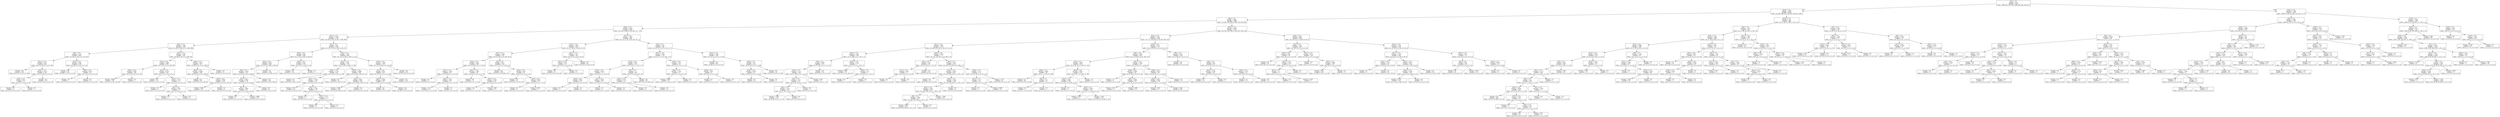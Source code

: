 digraph Tree {
node [shape=box] ;
0 [label="X[2] <= 0.5\nentropy = 3.17\nsamples = 8762\nvalue = [988, 987, 973, 974, 1000, 949, 963, 958, 970]"] ;
1 [label="X[14] <= 0.5\nentropy = 2.965\nsamples = 6642\nvalue = [0, 940, 888, 855, 399, 907, 829, 931, 893]"] ;
0 -> 1 [labeldistance=2.5, labelangle=45, headlabel="True"] ;
2 [label="X[8] <= 0.5\nentropy = 2.805\nsamples = 5994\nvalue = [0, 893, 795, 804, 0, 890, 793, 926, 893]"] ;
1 -> 2 ;
3 [label="X[20] <= 0.5\nentropy = 2.555\nsamples = 3642\nvalue = [0, 565, 0, 464, 0, 674, 452, 717, 770]"] ;
2 -> 3 ;
4 [label="X[17] <= 0.5\nentropy = 2.293\nsamples = 2779\nvalue = [0, 454, 0, 402, 0, 591, 0, 639, 693]"] ;
3 -> 4 ;
5 [label="X[23] <= 0.5\nentropy = 1.857\nsamples = 1450\nvalue = [0, 281, 0, 169, 0, 0, 0, 394, 606]"] ;
4 -> 5 ;
6 [label="X[5] <= 0.5\nentropy = 1.307\nsamples = 863\nvalue = [0, 183, 0, 133, 0, 0, 0, 0, 547]"] ;
5 -> 6 ;
7 [label="X[11] <= 0.5\nentropy = 0.722\nsamples = 665\nvalue = [0, 0, 0, 133, 0, 0, 0, 0, 532]"] ;
6 -> 7 ;
8 [label="entropy = 0.0\nsamples = 529\nvalue = [0, 0, 0, 0, 0, 0, 0, 0, 529]"] ;
7 -> 8 ;
9 [label="X[13] <= 0.5\nentropy = 0.153\nsamples = 136\nvalue = [0, 0, 0, 133, 0, 0, 0, 0, 3]"] ;
7 -> 9 ;
10 [label="X[24] <= 0.5\nentropy = 0.811\nsamples = 4\nvalue = [0, 0, 0, 1, 0, 0, 0, 0, 3]"] ;
9 -> 10 ;
11 [label="entropy = 0.0\nsamples = 3\nvalue = [0, 0, 0, 0, 0, 0, 0, 0, 3]"] ;
10 -> 11 ;
12 [label="entropy = 0.0\nsamples = 1\nvalue = [0, 0, 0, 1, 0, 0, 0, 0, 0]"] ;
10 -> 12 ;
13 [label="entropy = 0.0\nsamples = 132\nvalue = [0, 0, 0, 132, 0, 0, 0, 0, 0]"] ;
9 -> 13 ;
14 [label="X[12] <= 0.5\nentropy = 0.387\nsamples = 198\nvalue = [0, 183, 0, 0, 0, 0, 0, 0, 15]"] ;
6 -> 14 ;
15 [label="entropy = 0.0\nsamples = 182\nvalue = [0, 182, 0, 0, 0, 0, 0, 0, 0]"] ;
14 -> 15 ;
16 [label="X[26] <= 0.5\nentropy = 0.337\nsamples = 16\nvalue = [0, 1, 0, 0, 0, 0, 0, 0, 15]"] ;
14 -> 16 ;
17 [label="entropy = 0.0\nsamples = 1\nvalue = [0, 1, 0, 0, 0, 0, 0, 0, 0]"] ;
16 -> 17 ;
18 [label="entropy = 0.0\nsamples = 15\nvalue = [0, 0, 0, 0, 0, 0, 0, 0, 15]"] ;
16 -> 18 ;
19 [label="X[5] <= 0.5\nentropy = 1.397\nsamples = 587\nvalue = [0, 98, 0, 36, 0, 0, 0, 394, 59]"] ;
5 -> 19 ;
20 [label="X[13] <= 0.5\nentropy = 0.849\nsamples = 290\nvalue = [0, 0, 0, 5, 0, 0, 0, 226, 59]"] ;
19 -> 20 ;
21 [label="X[24] <= 0.5\nentropy = 0.997\nsamples = 109\nvalue = [0, 0, 0, 0, 0, 0, 0, 51, 58]"] ;
20 -> 21 ;
22 [label="entropy = 0.996\nsamples = 108\nvalue = [0, 0, 0, 0, 0, 0, 0, 50, 58]"] ;
21 -> 22 ;
23 [label="entropy = 0.0\nsamples = 1\nvalue = [0, 0, 0, 0, 0, 0, 0, 1, 0]"] ;
21 -> 23 ;
24 [label="X[11] <= 0.5\nentropy = 0.231\nsamples = 181\nvalue = [0, 0, 0, 5, 0, 0, 0, 175, 1]"] ;
20 -> 24 ;
25 [label="entropy = 0.0\nsamples = 172\nvalue = [0, 0, 0, 0, 0, 0, 0, 172, 0]"] ;
24 -> 25 ;
26 [label="X[15] <= 0.5\nentropy = 1.352\nsamples = 9\nvalue = [0, 0, 0, 5, 0, 0, 0, 3, 1]"] ;
24 -> 26 ;
27 [label="entropy = 0.0\nsamples = 5\nvalue = [0, 0, 0, 5, 0, 0, 0, 0, 0]"] ;
26 -> 27 ;
28 [label="X[0] <= 0.5\nentropy = 0.811\nsamples = 4\nvalue = [0, 0, 0, 0, 0, 0, 0, 3, 1]"] ;
26 -> 28 ;
29 [label="entropy = 0.0\nsamples = 1\nvalue = [0, 0, 0, 0, 0, 0, 0, 0, 1]"] ;
28 -> 29 ;
30 [label="entropy = 0.0\nsamples = 3\nvalue = [0, 0, 0, 0, 0, 0, 0, 3, 0]"] ;
28 -> 30 ;
31 [label="X[24] <= 0.5\nentropy = 1.333\nsamples = 297\nvalue = [0, 98, 0, 31, 0, 0, 0, 168, 0]"] ;
19 -> 31 ;
32 [label="X[26] <= 0.5\nentropy = 0.949\nsamples = 266\nvalue = [0, 98, 0, 0, 0, 0, 0, 168, 0]"] ;
31 -> 32 ;
33 [label="entropy = 0.0\nsamples = 48\nvalue = [0, 0, 0, 0, 0, 0, 0, 48, 0]"] ;
32 -> 33 ;
34 [label="X[18] <= 0.5\nentropy = 0.993\nsamples = 218\nvalue = [0, 98, 0, 0, 0, 0, 0, 120, 0]"] ;
32 -> 34 ;
35 [label="entropy = 0.987\nsamples = 212\nvalue = [0, 92, 0, 0, 0, 0, 0, 120, 0]"] ;
34 -> 35 ;
36 [label="entropy = 0.0\nsamples = 6\nvalue = [0, 6, 0, 0, 0, 0, 0, 0, 0]"] ;
34 -> 36 ;
37 [label="entropy = 0.0\nsamples = 31\nvalue = [0, 0, 0, 31, 0, 0, 0, 0, 0]"] ;
31 -> 37 ;
38 [label="X[1] <= 0.5\nentropy = 2.05\nsamples = 1329\nvalue = [0, 173, 0, 233, 0, 591, 0, 245, 87]"] ;
4 -> 38 ;
39 [label="X[18] <= 0.5\nentropy = 0.95\nsamples = 683\nvalue = [0, 1, 0, 0, 0, 442, 0, 240, 0]"] ;
38 -> 39 ;
40 [label="X[21] <= 0.5\nentropy = 0.978\nsamples = 409\nvalue = [0, 0, 0, 0, 0, 169, 0, 240, 0]"] ;
39 -> 40 ;
41 [label="X[6] <= 0.5\nentropy = 0.532\nsamples = 273\nvalue = [0, 0, 0, 0, 0, 33, 0, 240, 0]"] ;
40 -> 41 ;
42 [label="X[3] <= 0.5\nentropy = 0.993\nsamples = 73\nvalue = [0, 0, 0, 0, 0, 33, 0, 40, 0]"] ;
41 -> 42 ;
43 [label="X[5] <= 0.5\nentropy = 0.995\nsamples = 61\nvalue = [0, 0, 0, 0, 0, 33, 0, 28, 0]"] ;
42 -> 43 ;
44 [label="entropy = 0.0\nsamples = 2\nvalue = [0, 0, 0, 0, 0, 2, 0, 0, 0]"] ;
43 -> 44 ;
45 [label="entropy = 0.998\nsamples = 59\nvalue = [0, 0, 0, 0, 0, 31, 0, 28, 0]"] ;
43 -> 45 ;
46 [label="entropy = 0.0\nsamples = 12\nvalue = [0, 0, 0, 0, 0, 0, 0, 12, 0]"] ;
42 -> 46 ;
47 [label="entropy = 0.0\nsamples = 200\nvalue = [0, 0, 0, 0, 0, 0, 0, 200, 0]"] ;
41 -> 47 ;
48 [label="entropy = 0.0\nsamples = 136\nvalue = [0, 0, 0, 0, 0, 136, 0, 0, 0]"] ;
40 -> 48 ;
49 [label="X[6] <= 0.5\nentropy = 0.035\nsamples = 274\nvalue = [0, 1, 0, 0, 0, 273, 0, 0, 0]"] ;
39 -> 49 ;
50 [label="entropy = 0.0\nsamples = 273\nvalue = [0, 0, 0, 0, 0, 273, 0, 0, 0]"] ;
49 -> 50 ;
51 [label="entropy = 0.0\nsamples = 1\nvalue = [0, 1, 0, 0, 0, 0, 0, 0, 0]"] ;
49 -> 51 ;
52 [label="X[5] <= 0.5\nentropy = 1.971\nsamples = 646\nvalue = [0, 172, 0, 233, 0, 149, 0, 5, 87]"] ;
38 -> 52 ;
53 [label="X[11] <= 0.5\nentropy = 1.447\nsamples = 272\nvalue = [0, 0, 0, 90, 0, 149, 0, 5, 28]"] ;
52 -> 53 ;
54 [label="X[26] <= 0.5\nentropy = 1.213\nsamples = 83\nvalue = [0, 0, 0, 0, 0, 50, 0, 5, 28]"] ;
53 -> 54 ;
55 [label="entropy = 0.0\nsamples = 28\nvalue = [0, 0, 0, 0, 0, 28, 0, 0, 0]"] ;
54 -> 55 ;
56 [label="X[23] <= 0.5\nentropy = 1.339\nsamples = 55\nvalue = [0, 0, 0, 0, 0, 22, 0, 5, 28]"] ;
54 -> 56 ;
57 [label="entropy = 0.971\nsamples = 45\nvalue = [0, 0, 0, 0, 0, 18, 0, 0, 27]"] ;
56 -> 57 ;
58 [label="X[9] <= 0.5\nentropy = 1.361\nsamples = 10\nvalue = [0, 0, 0, 0, 0, 4, 0, 5, 1]"] ;
56 -> 58 ;
59 [label="entropy = 0.0\nsamples = 5\nvalue = [0, 0, 0, 0, 0, 0, 0, 5, 0]"] ;
58 -> 59 ;
60 [label="X[13] <= 0.5\nentropy = 0.722\nsamples = 5\nvalue = [0, 0, 0, 0, 0, 4, 0, 0, 1]"] ;
58 -> 60 ;
61 [label="entropy = 0.0\nsamples = 4\nvalue = [0, 0, 0, 0, 0, 4, 0, 0, 0]"] ;
60 -> 61 ;
62 [label="entropy = 0.0\nsamples = 1\nvalue = [0, 0, 0, 0, 0, 0, 0, 0, 1]"] ;
60 -> 62 ;
63 [label="X[26] <= 0.5\nentropy = 0.998\nsamples = 189\nvalue = [0, 0, 0, 90, 0, 99, 0, 0, 0]"] ;
53 -> 63 ;
64 [label="entropy = 0.0\nsamples = 30\nvalue = [0, 0, 0, 0, 0, 30, 0, 0, 0]"] ;
63 -> 64 ;
65 [label="X[6] <= 0.5\nentropy = 0.987\nsamples = 159\nvalue = [0, 0, 0, 90, 0, 69, 0, 0, 0]"] ;
63 -> 65 ;
66 [label="entropy = 0.996\nsamples = 149\nvalue = [0, 0, 0, 80, 0, 69, 0, 0, 0]"] ;
65 -> 66 ;
67 [label="entropy = 0.0\nsamples = 10\nvalue = [0, 0, 0, 10, 0, 0, 0, 0, 0]"] ;
65 -> 67 ;
68 [label="X[19] <= 0.5\nentropy = 1.466\nsamples = 374\nvalue = [0, 172, 0, 143, 0, 0, 0, 0, 59]"] ;
52 -> 68 ;
69 [label="X[7] <= 0.5\nentropy = 0.82\nsamples = 231\nvalue = [0, 172, 0, 0, 0, 0, 0, 0, 59]"] ;
68 -> 69 ;
70 [label="X[22] <= 0.5\nentropy = 0.906\nsamples = 87\nvalue = [0, 28, 0, 0, 0, 0, 0, 0, 59]"] ;
69 -> 70 ;
71 [label="entropy = 0.0\nsamples = 59\nvalue = [0, 0, 0, 0, 0, 0, 0, 0, 59]"] ;
70 -> 71 ;
72 [label="entropy = 0.0\nsamples = 28\nvalue = [0, 28, 0, 0, 0, 0, 0, 0, 0]"] ;
70 -> 72 ;
73 [label="entropy = 0.0\nsamples = 144\nvalue = [0, 144, 0, 0, 0, 0, 0, 0, 0]"] ;
69 -> 73 ;
74 [label="entropy = 0.0\nsamples = 143\nvalue = [0, 0, 0, 143, 0, 0, 0, 0, 0]"] ;
68 -> 74 ;
75 [label="X[1] <= 0.5\nentropy = 2.092\nsamples = 863\nvalue = [0, 111, 0, 62, 0, 83, 452, 78, 77]"] ;
3 -> 75 ;
76 [label="X[12] <= 0.5\nentropy = 1.509\nsamples = 518\nvalue = [0, 0, 0, 45, 0, 70, 330, 73, 0]"] ;
75 -> 76 ;
77 [label="X[7] <= 0.5\nentropy = 1.096\nsamples = 422\nvalue = [0, 0, 0, 39, 0, 25, 330, 28, 0]"] ;
76 -> 77 ;
78 [label="X[10] <= 0.5\nentropy = 1.932\nsamples = 106\nvalue = [0, 0, 0, 39, 0, 22, 17, 28, 0]"] ;
77 -> 78 ;
79 [label="X[17] <= 0.5\nentropy = 1.054\nsamples = 63\nvalue = [0, 0, 0, 39, 0, 1, 0, 23, 0]"] ;
78 -> 79 ;
80 [label="entropy = 0.0\nsamples = 8\nvalue = [0, 0, 0, 8, 0, 0, 0, 0, 0]"] ;
79 -> 80 ;
81 [label="X[25] <= 0.5\nentropy = 1.097\nsamples = 55\nvalue = [0, 0, 0, 31, 0, 1, 0, 23, 0]"] ;
79 -> 81 ;
82 [label="entropy = 1.111\nsamples = 52\nvalue = [0, 0, 0, 28, 0, 1, 0, 23, 0]"] ;
81 -> 82 ;
83 [label="entropy = 0.0\nsamples = 3\nvalue = [0, 0, 0, 3, 0, 0, 0, 0, 0]"] ;
81 -> 83 ;
84 [label="X[17] <= 0.5\nentropy = 1.395\nsamples = 43\nvalue = [0, 0, 0, 0, 0, 21, 17, 5, 0]"] ;
78 -> 84 ;
85 [label="entropy = 0.0\nsamples = 17\nvalue = [0, 0, 0, 0, 0, 0, 17, 0, 0]"] ;
84 -> 85 ;
86 [label="X[23] <= 0.5\nentropy = 0.706\nsamples = 26\nvalue = [0, 0, 0, 0, 0, 21, 0, 5, 0]"] ;
84 -> 86 ;
87 [label="entropy = 0.0\nsamples = 17\nvalue = [0, 0, 0, 0, 0, 17, 0, 0, 0]"] ;
86 -> 87 ;
88 [label="entropy = 0.991\nsamples = 9\nvalue = [0, 0, 0, 0, 0, 4, 0, 5, 0]"] ;
86 -> 88 ;
89 [label="X[3] <= 0.5\nentropy = 0.077\nsamples = 316\nvalue = [0, 0, 0, 0, 0, 3, 313, 0, 0]"] ;
77 -> 89 ;
90 [label="entropy = 0.0\nsamples = 296\nvalue = [0, 0, 0, 0, 0, 0, 296, 0, 0]"] ;
89 -> 90 ;
91 [label="X[23] <= 0.5\nentropy = 0.61\nsamples = 20\nvalue = [0, 0, 0, 0, 0, 3, 17, 0, 0]"] ;
89 -> 91 ;
92 [label="entropy = 0.0\nsamples = 10\nvalue = [0, 0, 0, 0, 0, 0, 10, 0, 0]"] ;
91 -> 92 ;
93 [label="X[10] <= 0.5\nentropy = 0.881\nsamples = 10\nvalue = [0, 0, 0, 0, 0, 3, 7, 0, 0]"] ;
91 -> 93 ;
94 [label="entropy = 0.0\nsamples = 3\nvalue = [0, 0, 0, 0, 0, 0, 3, 0, 0]"] ;
93 -> 94 ;
95 [label="entropy = 0.985\nsamples = 7\nvalue = [0, 0, 0, 0, 0, 3, 4, 0, 0]"] ;
93 -> 95 ;
96 [label="X[21] <= 0.5\nentropy = 1.275\nsamples = 96\nvalue = [0, 0, 0, 6, 0, 45, 0, 45, 0]"] ;
76 -> 96 ;
97 [label="X[11] <= 0.5\nentropy = 0.523\nsamples = 51\nvalue = [0, 0, 0, 6, 0, 0, 0, 45, 0]"] ;
96 -> 97 ;
98 [label="entropy = 0.0\nsamples = 45\nvalue = [0, 0, 0, 0, 0, 0, 0, 45, 0]"] ;
97 -> 98 ;
99 [label="entropy = 0.0\nsamples = 6\nvalue = [0, 0, 0, 6, 0, 0, 0, 0, 0]"] ;
97 -> 99 ;
100 [label="entropy = 0.0\nsamples = 45\nvalue = [0, 0, 0, 0, 0, 45, 0, 0, 0]"] ;
96 -> 100 ;
101 [label="X[5] <= 0.5\nentropy = 2.02\nsamples = 345\nvalue = [0, 111, 0, 17, 0, 13, 122, 5, 77]"] ;
75 -> 101 ;
102 [label="X[11] <= 0.5\nentropy = 1.492\nsamples = 176\nvalue = [0, 0, 0, 17, 0, 13, 120, 5, 21]"] ;
101 -> 102 ;
103 [label="X[16] <= 0.5\nentropy = 0.975\nsamples = 143\nvalue = [0, 0, 0, 0, 0, 7, 115, 4, 17]"] ;
102 -> 103 ;
104 [label="X[23] <= 0.5\nentropy = 0.452\nsamples = 74\nvalue = [0, 0, 0, 0, 0, 7, 67, 0, 0]"] ;
103 -> 104 ;
105 [label="X[10] <= 0.5\nentropy = 0.961\nsamples = 13\nvalue = [0, 0, 0, 0, 0, 5, 8, 0, 0]"] ;
104 -> 105 ;
106 [label="entropy = 0.0\nsamples = 5\nvalue = [0, 0, 0, 0, 0, 5, 0, 0, 0]"] ;
105 -> 106 ;
107 [label="entropy = 0.0\nsamples = 8\nvalue = [0, 0, 0, 0, 0, 0, 8, 0, 0]"] ;
105 -> 107 ;
108 [label="X[7] <= 0.5\nentropy = 0.208\nsamples = 61\nvalue = [0, 0, 0, 0, 0, 2, 59, 0, 0]"] ;
104 -> 108 ;
109 [label="entropy = 1.0\nsamples = 4\nvalue = [0, 0, 0, 0, 0, 2, 2, 0, 0]"] ;
108 -> 109 ;
110 [label="entropy = 0.0\nsamples = 57\nvalue = [0, 0, 0, 0, 0, 0, 57, 0, 0]"] ;
108 -> 110 ;
111 [label="X[6] <= 0.5\nentropy = 1.1\nsamples = 69\nvalue = [0, 0, 0, 0, 0, 0, 48, 4, 17]"] ;
103 -> 111 ;
112 [label="X[22] <= 0.5\nentropy = 0.702\nsamples = 21\nvalue = [0, 0, 0, 0, 0, 0, 0, 4, 17]"] ;
111 -> 112 ;
113 [label="entropy = 0.0\nsamples = 4\nvalue = [0, 0, 0, 0, 0, 0, 0, 4, 0]"] ;
112 -> 113 ;
114 [label="entropy = 0.0\nsamples = 17\nvalue = [0, 0, 0, 0, 0, 0, 0, 0, 17]"] ;
112 -> 114 ;
115 [label="entropy = 0.0\nsamples = 48\nvalue = [0, 0, 0, 0, 0, 0, 48, 0, 0]"] ;
111 -> 115 ;
116 [label="X[16] <= 0.5\nentropy = 1.875\nsamples = 33\nvalue = [0, 0, 0, 17, 0, 6, 5, 1, 4]"] ;
102 -> 116 ;
117 [label="X[23] <= 0.5\nentropy = 1.311\nsamples = 27\nvalue = [0, 0, 0, 17, 0, 6, 0, 0, 4]"] ;
116 -> 117 ;
118 [label="entropy = 0.828\nsamples = 23\nvalue = [0, 0, 0, 17, 0, 6, 0, 0, 0]"] ;
117 -> 118 ;
119 [label="entropy = 0.0\nsamples = 4\nvalue = [0, 0, 0, 0, 0, 0, 0, 0, 4]"] ;
117 -> 119 ;
120 [label="X[26] <= 0.5\nentropy = 0.65\nsamples = 6\nvalue = [0, 0, 0, 0, 0, 0, 5, 1, 0]"] ;
116 -> 120 ;
121 [label="entropy = 0.0\nsamples = 5\nvalue = [0, 0, 0, 0, 0, 0, 5, 0, 0]"] ;
120 -> 121 ;
122 [label="entropy = 0.0\nsamples = 1\nvalue = [0, 0, 0, 0, 0, 0, 0, 1, 0]"] ;
120 -> 122 ;
123 [label="X[13] <= 0.5\nentropy = 1.002\nsamples = 169\nvalue = [0, 111, 0, 0, 0, 0, 2, 0, 56]"] ;
101 -> 123 ;
124 [label="entropy = 0.0\nsamples = 66\nvalue = [0, 66, 0, 0, 0, 0, 0, 0, 0]"] ;
123 -> 124 ;
125 [label="X[26] <= 0.5\nentropy = 1.11\nsamples = 103\nvalue = [0, 45, 0, 0, 0, 0, 2, 0, 56]"] ;
123 -> 125 ;
126 [label="X[10] <= 0.5\nentropy = 0.254\nsamples = 47\nvalue = [0, 45, 0, 0, 0, 0, 2, 0, 0]"] ;
125 -> 126 ;
127 [label="entropy = 0.0\nsamples = 45\nvalue = [0, 45, 0, 0, 0, 0, 0, 0, 0]"] ;
126 -> 127 ;
128 [label="entropy = 0.0\nsamples = 2\nvalue = [0, 0, 0, 0, 0, 0, 2, 0, 0]"] ;
126 -> 128 ;
129 [label="entropy = 0.0\nsamples = 56\nvalue = [0, 0, 0, 0, 0, 0, 0, 0, 56]"] ;
125 -> 129 ;
130 [label="X[10] <= 0.5\nentropy = 2.582\nsamples = 2352\nvalue = [0, 328, 795, 340, 0, 216, 341, 209, 123]"] ;
2 -> 130 ;
131 [label="X[13] <= 0.5\nentropy = 2.373\nsamples = 1856\nvalue = [0, 172, 740, 340, 0, 28, 289, 164, 123]"] ;
130 -> 131 ;
132 [label="X[11] <= 0.5\nentropy = 2.091\nsamples = 1125\nvalue = [0, 168, 421, 301, 0, 24, 197, 13, 1]"] ;
131 -> 132 ;
133 [label="X[22] <= 0.5\nentropy = 1.136\nsamples = 348\nvalue = [0, 37, 269, 0, 0, 1, 29, 11, 1]"] ;
132 -> 133 ;
134 [label="X[4] <= 0.5\nentropy = 0.845\nsamples = 271\nvalue = [0, 37, 222, 0, 0, 0, 1, 11, 0]"] ;
133 -> 134 ;
135 [label="X[25] <= 0.5\nentropy = 1.211\nsamples = 149\nvalue = [0, 37, 100, 0, 0, 0, 1, 11, 0]"] ;
134 -> 135 ;
136 [label="X[3] <= 0.5\nentropy = 1.077\nsamples = 137\nvalue = [0, 37, 95, 0, 0, 0, 1, 4, 0]"] ;
135 -> 136 ;
137 [label="X[19] <= 0.5\nentropy = 1.011\nsamples = 135\nvalue = [0, 37, 95, 0, 0, 0, 1, 2, 0]"] ;
136 -> 137 ;
138 [label="entropy = 1.004\nsamples = 134\nvalue = [0, 36, 95, 0, 0, 0, 1, 2, 0]"] ;
137 -> 138 ;
139 [label="entropy = 0.0\nsamples = 1\nvalue = [0, 1, 0, 0, 0, 0, 0, 0, 0]"] ;
137 -> 139 ;
140 [label="entropy = 0.0\nsamples = 2\nvalue = [0, 0, 0, 0, 0, 0, 0, 2, 0]"] ;
136 -> 140 ;
141 [label="entropy = 0.98\nsamples = 12\nvalue = [0, 0, 5, 0, 0, 0, 0, 7, 0]"] ;
135 -> 141 ;
142 [label="entropy = 0.0\nsamples = 122\nvalue = [0, 0, 122, 0, 0, 0, 0, 0, 0]"] ;
134 -> 142 ;
143 [label="X[19] <= 0.5\nentropy = 1.128\nsamples = 77\nvalue = [0, 0, 47, 0, 0, 1, 28, 0, 1]"] ;
133 -> 143 ;
144 [label="entropy = 0.953\nsamples = 75\nvalue = [0, 0, 47, 0, 0, 0, 28, 0, 0]"] ;
143 -> 144 ;
145 [label="X[16] <= 0.5\nentropy = 1.0\nsamples = 2\nvalue = [0, 0, 0, 0, 0, 1, 0, 0, 1]"] ;
143 -> 145 ;
146 [label="entropy = 0.0\nsamples = 1\nvalue = [0, 0, 0, 0, 0, 1, 0, 0, 0]"] ;
145 -> 146 ;
147 [label="entropy = 0.0\nsamples = 1\nvalue = [0, 0, 0, 0, 0, 0, 0, 0, 1]"] ;
145 -> 147 ;
148 [label="X[20] <= 0.5\nentropy = 2.074\nsamples = 777\nvalue = [0, 131, 152, 301, 0, 23, 168, 2, 0]"] ;
132 -> 148 ;
149 [label="X[1] <= 0.5\nentropy = 0.56\nsamples = 122\nvalue = [0, 5, 0, 110, 0, 7, 0, 0, 0]"] ;
148 -> 149 ;
150 [label="X[17] <= 0.5\nentropy = 0.98\nsamples = 12\nvalue = [0, 5, 0, 0, 0, 7, 0, 0, 0]"] ;
149 -> 150 ;
151 [label="entropy = 0.0\nsamples = 5\nvalue = [0, 5, 0, 0, 0, 0, 0, 0, 0]"] ;
150 -> 151 ;
152 [label="entropy = 0.0\nsamples = 7\nvalue = [0, 0, 0, 0, 0, 7, 0, 0, 0]"] ;
150 -> 152 ;
153 [label="entropy = 0.0\nsamples = 110\nvalue = [0, 0, 0, 110, 0, 0, 0, 0, 0]"] ;
149 -> 153 ;
154 [label="X[3] <= 0.5\nentropy = 2.125\nsamples = 655\nvalue = [0, 126, 152, 191, 0, 16, 168, 2, 0]"] ;
148 -> 154 ;
155 [label="X[23] <= 0.5\nentropy = 2.023\nsamples = 542\nvalue = [0, 126, 146, 152, 0, 1, 116, 1, 0]"] ;
154 -> 155 ;
156 [label="entropy = 0.0\nsamples = 16\nvalue = [0, 0, 16, 0, 0, 0, 0, 0, 0]"] ;
155 -> 156 ;
157 [label="X[16] <= 0.5\nentropy = 2.025\nsamples = 526\nvalue = [0, 126, 130, 152, 0, 1, 116, 1, 0]"] ;
155 -> 157 ;
158 [label="X[25] <= 0.5\nentropy = 2.022\nsamples = 518\nvalue = [0, 126, 130, 152, 0, 1, 108, 1, 0]"] ;
157 -> 158 ;
159 [label="X[4] <= 0.5\nentropy = 2.019\nsamples = 457\nvalue = [0, 104, 119, 140, 0, 1, 92, 1, 0]"] ;
158 -> 159 ;
160 [label="entropy = 2.019\nsamples = 454\nvalue = [0, 104, 116, 140, 0, 1, 92, 1, 0]"] ;
159 -> 160 ;
161 [label="entropy = 0.0\nsamples = 3\nvalue = [0, 0, 3, 0, 0, 0, 0, 0, 0]"] ;
159 -> 161 ;
162 [label="entropy = 1.944\nsamples = 61\nvalue = [0, 22, 11, 12, 0, 0, 16, 0, 0]"] ;
158 -> 162 ;
163 [label="entropy = 0.0\nsamples = 8\nvalue = [0, 0, 0, 0, 0, 0, 8, 0, 0]"] ;
157 -> 163 ;
164 [label="X[26] <= 0.5\nentropy = 1.717\nsamples = 113\nvalue = [0, 0, 6, 39, 0, 15, 52, 1, 0]"] ;
154 -> 164 ;
165 [label="X[17] <= 0.5\nentropy = 1.22\nsamples = 22\nvalue = [0, 0, 0, 0, 0, 10, 11, 1, 0]"] ;
164 -> 165 ;
166 [label="entropy = 0.0\nsamples = 1\nvalue = [0, 0, 0, 0, 0, 0, 0, 1, 0]"] ;
165 -> 166 ;
167 [label="entropy = 0.998\nsamples = 21\nvalue = [0, 0, 0, 0, 0, 10, 11, 0, 0]"] ;
165 -> 167 ;
168 [label="entropy = 1.531\nsamples = 91\nvalue = [0, 0, 6, 39, 0, 5, 41, 0, 0]"] ;
164 -> 168 ;
169 [label="X[19] <= 0.5\nentropy = 2.107\nsamples = 731\nvalue = [0, 4, 319, 39, 0, 4, 92, 151, 122]"] ;
131 -> 169 ;
170 [label="X[4] <= 0.5\nentropy = 2.309\nsamples = 485\nvalue = [0, 4, 79, 39, 0, 4, 92, 146, 121]"] ;
169 -> 170 ;
171 [label="X[0] <= 0.5\nentropy = 2.049\nsamples = 304\nvalue = [0, 4, 61, 14, 0, 3, 89, 12, 121]"] ;
170 -> 171 ;
172 [label="X[24] <= 0.5\nentropy = 0.844\nsamples = 80\nvalue = [0, 0, 7, 7, 0, 0, 0, 0, 66]"] ;
171 -> 172 ;
173 [label="entropy = 0.0\nsamples = 66\nvalue = [0, 0, 0, 0, 0, 0, 0, 0, 66]"] ;
172 -> 173 ;
174 [label="X[9] <= 0.5\nentropy = 1.0\nsamples = 14\nvalue = [0, 0, 7, 7, 0, 0, 0, 0, 0]"] ;
172 -> 174 ;
175 [label="entropy = 0.0\nsamples = 7\nvalue = [0, 0, 0, 7, 0, 0, 0, 0, 0]"] ;
174 -> 175 ;
176 [label="entropy = 0.0\nsamples = 7\nvalue = [0, 0, 7, 0, 0, 0, 0, 0, 0]"] ;
174 -> 176 ;
177 [label="X[16] <= 0.5\nentropy = 2.091\nsamples = 224\nvalue = [0, 4, 54, 7, 0, 3, 89, 12, 55]"] ;
171 -> 177 ;
178 [label="X[23] <= 0.5\nentropy = 2.063\nsamples = 220\nvalue = [0, 4, 52, 5, 0, 3, 89, 12, 55]"] ;
177 -> 178 ;
179 [label="entropy = 0.0\nsamples = 1\nvalue = [0, 1, 0, 0, 0, 0, 0, 0, 0]"] ;
178 -> 179 ;
180 [label="X[26] <= 0.5\nentropy = 2.045\nsamples = 219\nvalue = [0, 3, 52, 5, 0, 3, 89, 12, 55]"] ;
178 -> 180 ;
181 [label="entropy = 0.811\nsamples = 4\nvalue = [0, 0, 3, 0, 0, 0, 1, 0, 0]"] ;
180 -> 181 ;
182 [label="entropy = 2.047\nsamples = 215\nvalue = [0, 3, 49, 5, 0, 3, 88, 12, 55]"] ;
180 -> 182 ;
183 [label="entropy = 1.0\nsamples = 4\nvalue = [0, 0, 2, 2, 0, 0, 0, 0, 0]"] ;
177 -> 183 ;
184 [label="X[0] <= 0.5\nentropy = 1.186\nsamples = 181\nvalue = [0, 0, 18, 25, 0, 1, 3, 134, 0]"] ;
170 -> 184 ;
185 [label="X[18] <= 0.5\nentropy = 0.993\nsamples = 40\nvalue = [0, 0, 18, 0, 0, 0, 0, 22, 0]"] ;
184 -> 185 ;
186 [label="entropy = 1.0\nsamples = 8\nvalue = [0, 0, 4, 0, 0, 0, 0, 4, 0]"] ;
185 -> 186 ;
187 [label="X[9] <= 0.5\nentropy = 0.989\nsamples = 32\nvalue = [0, 0, 14, 0, 0, 0, 0, 18, 0]"] ;
185 -> 187 ;
188 [label="entropy = 0.971\nsamples = 5\nvalue = [0, 0, 2, 0, 0, 0, 0, 3, 0]"] ;
187 -> 188 ;
189 [label="entropy = 0.991\nsamples = 27\nvalue = [0, 0, 12, 0, 0, 0, 0, 15, 0]"] ;
187 -> 189 ;
190 [label="X[16] <= 0.5\nentropy = 0.875\nsamples = 141\nvalue = [0, 0, 0, 25, 0, 1, 3, 112, 0]"] ;
184 -> 190 ;
191 [label="X[26] <= 0.5\nentropy = 0.625\nsamples = 126\nvalue = [0, 0, 0, 10, 0, 1, 3, 112, 0]"] ;
190 -> 191 ;
192 [label="entropy = 0.267\nsamples = 22\nvalue = [0, 0, 0, 0, 0, 1, 0, 21, 0]"] ;
191 -> 192 ;
193 [label="entropy = 0.641\nsamples = 104\nvalue = [0, 0, 0, 10, 0, 0, 3, 91, 0]"] ;
191 -> 193 ;
194 [label="entropy = 0.0\nsamples = 15\nvalue = [0, 0, 0, 15, 0, 0, 0, 0, 0]"] ;
190 -> 194 ;
195 [label="X[9] <= 0.5\nentropy = 0.181\nsamples = 246\nvalue = [0, 0, 240, 0, 0, 0, 0, 5, 1]"] ;
169 -> 195 ;
196 [label="entropy = 0.0\nsamples = 187\nvalue = [0, 0, 187, 0, 0, 0, 0, 0, 0]"] ;
195 -> 196 ;
197 [label="X[4] <= 0.5\nentropy = 0.54\nsamples = 59\nvalue = [0, 0, 53, 0, 0, 0, 0, 5, 1]"] ;
195 -> 197 ;
198 [label="X[15] <= 0.5\nentropy = 0.191\nsamples = 34\nvalue = [0, 0, 33, 0, 0, 0, 0, 0, 1]"] ;
197 -> 198 ;
199 [label="entropy = 0.0\nsamples = 33\nvalue = [0, 0, 33, 0, 0, 0, 0, 0, 0]"] ;
198 -> 199 ;
200 [label="entropy = 0.0\nsamples = 1\nvalue = [0, 0, 0, 0, 0, 0, 0, 0, 1]"] ;
198 -> 200 ;
201 [label="X[16] <= 0.5\nentropy = 0.722\nsamples = 25\nvalue = [0, 0, 20, 0, 0, 0, 0, 5, 0]"] ;
197 -> 201 ;
202 [label="entropy = 1.0\nsamples = 10\nvalue = [0, 0, 5, 0, 0, 0, 0, 5, 0]"] ;
201 -> 202 ;
203 [label="entropy = 0.0\nsamples = 15\nvalue = [0, 0, 15, 0, 0, 0, 0, 0, 0]"] ;
201 -> 203 ;
204 [label="X[20] <= 0.5\nentropy = 2.062\nsamples = 496\nvalue = [0, 156, 55, 0, 0, 188, 52, 45, 0]"] ;
130 -> 204 ;
205 [label="X[5] <= 0.5\nentropy = 1.107\nsamples = 180\nvalue = [0, 132, 36, 0, 0, 3, 0, 9, 0]"] ;
204 -> 205 ;
206 [label="X[23] <= 0.5\nentropy = 0.957\nsamples = 46\nvalue = [0, 0, 35, 0, 0, 2, 0, 9, 0]"] ;
205 -> 206 ;
207 [label="entropy = 0.0\nsamples = 34\nvalue = [0, 0, 34, 0, 0, 0, 0, 0, 0]"] ;
206 -> 207 ;
208 [label="X[15] <= 0.5\nentropy = 1.041\nsamples = 12\nvalue = [0, 0, 1, 0, 0, 2, 0, 9, 0]"] ;
206 -> 208 ;
209 [label="X[17] <= 0.5\nentropy = 1.5\nsamples = 4\nvalue = [0, 0, 1, 0, 0, 2, 0, 1, 0]"] ;
208 -> 209 ;
210 [label="entropy = 0.0\nsamples = 1\nvalue = [0, 0, 1, 0, 0, 0, 0, 0, 0]"] ;
209 -> 210 ;
211 [label="entropy = 0.918\nsamples = 3\nvalue = [0, 0, 0, 0, 0, 2, 0, 1, 0]"] ;
209 -> 211 ;
212 [label="entropy = 0.0\nsamples = 8\nvalue = [0, 0, 0, 0, 0, 0, 0, 8, 0]"] ;
208 -> 212 ;
213 [label="X[17] <= 0.5\nentropy = 0.127\nsamples = 134\nvalue = [0, 132, 1, 0, 0, 1, 0, 0, 0]"] ;
205 -> 213 ;
214 [label="entropy = 0.0\nsamples = 1\nvalue = [0, 0, 1, 0, 0, 0, 0, 0, 0]"] ;
213 -> 214 ;
215 [label="X[25] <= 0.5\nentropy = 0.064\nsamples = 133\nvalue = [0, 132, 0, 0, 0, 1, 0, 0, 0]"] ;
213 -> 215 ;
216 [label="entropy = 0.077\nsamples = 106\nvalue = [0, 105, 0, 0, 0, 1, 0, 0, 0]"] ;
215 -> 216 ;
217 [label="entropy = 0.0\nsamples = 27\nvalue = [0, 27, 0, 0, 0, 0, 0, 0, 0]"] ;
215 -> 217 ;
218 [label="X[12] <= 0.5\nentropy = 1.764\nsamples = 316\nvalue = [0, 24, 19, 0, 0, 185, 52, 36, 0]"] ;
204 -> 218 ;
219 [label="X[17] <= 0.5\nentropy = 1.146\nsamples = 246\nvalue = [0, 16, 9, 0, 0, 185, 0, 36, 0]"] ;
218 -> 219 ;
220 [label="X[23] <= 0.5\nentropy = 0.722\nsamples = 45\nvalue = [0, 9, 0, 0, 0, 0, 0, 36, 0]"] ;
219 -> 220 ;
221 [label="entropy = 0.0\nsamples = 9\nvalue = [0, 9, 0, 0, 0, 0, 0, 0, 0]"] ;
220 -> 221 ;
222 [label="entropy = 0.0\nsamples = 36\nvalue = [0, 0, 0, 0, 0, 0, 0, 36, 0]"] ;
220 -> 222 ;
223 [label="X[21] <= 0.5\nentropy = 0.479\nsamples = 201\nvalue = [0, 7, 9, 0, 0, 185, 0, 0, 0]"] ;
219 -> 223 ;
224 [label="X[24] <= 0.5\nentropy = 0.563\nsamples = 162\nvalue = [0, 7, 9, 0, 0, 146, 0, 0, 0]"] ;
223 -> 224 ;
225 [label="entropy = 0.595\nsamples = 150\nvalue = [0, 7, 9, 0, 0, 134, 0, 0, 0]"] ;
224 -> 225 ;
226 [label="entropy = 0.0\nsamples = 12\nvalue = [0, 0, 0, 0, 0, 12, 0, 0, 0]"] ;
224 -> 226 ;
227 [label="entropy = 0.0\nsamples = 39\nvalue = [0, 0, 0, 0, 0, 39, 0, 0, 0]"] ;
223 -> 227 ;
228 [label="X[16] <= 0.5\nentropy = 1.077\nsamples = 70\nvalue = [0, 8, 10, 0, 0, 0, 52, 0, 0]"] ;
218 -> 228 ;
229 [label="X[4] <= 0.5\nentropy = 0.48\nsamples = 58\nvalue = [0, 0, 6, 0, 0, 0, 52, 0, 0]"] ;
228 -> 229 ;
230 [label="entropy = 0.0\nsamples = 44\nvalue = [0, 0, 0, 0, 0, 0, 44, 0, 0]"] ;
229 -> 230 ;
231 [label="entropy = 0.985\nsamples = 14\nvalue = [0, 0, 6, 0, 0, 0, 8, 0, 0]"] ;
229 -> 231 ;
232 [label="X[22] <= 0.5\nentropy = 0.918\nsamples = 12\nvalue = [0, 8, 4, 0, 0, 0, 0, 0, 0]"] ;
228 -> 232 ;
233 [label="entropy = 0.0\nsamples = 8\nvalue = [0, 8, 0, 0, 0, 0, 0, 0, 0]"] ;
232 -> 233 ;
234 [label="entropy = 0.0\nsamples = 4\nvalue = [0, 0, 4, 0, 0, 0, 0, 0, 0]"] ;
232 -> 234 ;
235 [label="X[24] <= 0.5\nentropy = 1.82\nsamples = 648\nvalue = [0, 47, 93, 51, 399, 17, 36, 5, 0]"] ;
1 -> 235 ;
236 [label="X[6] <= 0.5\nentropy = 1.472\nsamples = 552\nvalue = [0, 11, 88, 20, 385, 11, 34, 3, 0]"] ;
235 -> 236 ;
237 [label="X[25] <= 0.5\nentropy = 1.264\nsamples = 496\nvalue = [0, 11, 88, 8, 364, 9, 15, 1, 0]"] ;
236 -> 237 ;
238 [label="X[18] <= 0.5\nentropy = 0.986\nsamples = 438\nvalue = [0, 11, 61, 8, 352, 4, 2, 0, 0]"] ;
237 -> 238 ;
239 [label="X[15] <= 0.5\nentropy = 0.704\nsamples = 376\nvalue = [0, 10, 19, 8, 335, 2, 2, 0, 0]"] ;
238 -> 239 ;
240 [label="X[9] <= 0.5\nentropy = 0.447\nsamples = 354\nvalue = [0, 5, 12, 1, 332, 2, 2, 0, 0]"] ;
239 -> 240 ;
241 [label="X[21] <= 0.5\nentropy = 0.173\nsamples = 328\nvalue = [0, 1, 1, 1, 322, 1, 2, 0, 0]"] ;
240 -> 241 ;
242 [label="X[3] <= 0.5\nentropy = 0.12\nsamples = 326\nvalue = [0, 1, 0, 1, 322, 1, 1, 0, 0]"] ;
241 -> 242 ;
243 [label="X[16] <= 0.5\nentropy = 0.061\nsamples = 323\nvalue = [0, 1, 0, 0, 321, 0, 1, 0, 0]"] ;
242 -> 243 ;
244 [label="entropy = 0.0\nsamples = 299\nvalue = [0, 0, 0, 0, 299, 0, 0, 0, 0]"] ;
243 -> 244 ;
245 [label="X[20] <= 0.5\nentropy = 0.497\nsamples = 24\nvalue = [0, 1, 0, 0, 22, 0, 1, 0, 0]"] ;
243 -> 245 ;
246 [label="entropy = 1.0\nsamples = 2\nvalue = [0, 1, 0, 0, 1, 0, 0, 0, 0]"] ;
245 -> 246 ;
247 [label="X[4] <= 0.5\nentropy = 0.267\nsamples = 22\nvalue = [0, 0, 0, 0, 21, 0, 1, 0, 0]"] ;
245 -> 247 ;
248 [label="entropy = 0.0\nsamples = 16\nvalue = [0, 0, 0, 0, 16, 0, 0, 0, 0]"] ;
247 -> 248 ;
249 [label="entropy = 0.65\nsamples = 6\nvalue = [0, 0, 0, 0, 5, 0, 1, 0, 0]"] ;
247 -> 249 ;
250 [label="X[1] <= 0.5\nentropy = 1.585\nsamples = 3\nvalue = [0, 0, 0, 1, 1, 1, 0, 0, 0]"] ;
242 -> 250 ;
251 [label="entropy = 0.0\nsamples = 1\nvalue = [0, 0, 0, 0, 1, 0, 0, 0, 0]"] ;
250 -> 251 ;
252 [label="entropy = 1.0\nsamples = 2\nvalue = [0, 0, 0, 1, 0, 1, 0, 0, 0]"] ;
250 -> 252 ;
253 [label="entropy = 1.0\nsamples = 2\nvalue = [0, 0, 1, 0, 0, 0, 1, 0, 0]"] ;
241 -> 253 ;
254 [label="entropy = 1.651\nsamples = 26\nvalue = [0, 4, 11, 0, 10, 1, 0, 0, 0]"] ;
240 -> 254 ;
255 [label="X[19] <= 0.5\nentropy = 1.929\nsamples = 22\nvalue = [0, 5, 7, 7, 3, 0, 0, 0, 0]"] ;
239 -> 255 ;
256 [label="entropy = 1.939\nsamples = 21\nvalue = [0, 5, 7, 6, 3, 0, 0, 0, 0]"] ;
255 -> 256 ;
257 [label="entropy = 0.0\nsamples = 1\nvalue = [0, 0, 0, 1, 0, 0, 0, 0, 0]"] ;
255 -> 257 ;
258 [label="X[9] <= 0.5\nentropy = 1.148\nsamples = 62\nvalue = [0, 1, 42, 0, 17, 2, 0, 0, 0]"] ;
238 -> 258 ;
259 [label="X[11] <= 0.5\nentropy = 1.046\nsamples = 61\nvalue = [0, 0, 42, 0, 17, 2, 0, 0, 0]"] ;
258 -> 259 ;
260 [label="entropy = 0.0\nsamples = 1\nvalue = [0, 0, 0, 0, 1, 0, 0, 0, 0]"] ;
259 -> 260 ;
261 [label="X[15] <= 0.5\nentropy = 1.032\nsamples = 60\nvalue = [0, 0, 42, 0, 16, 2, 0, 0, 0]"] ;
259 -> 261 ;
262 [label="entropy = 1.041\nsamples = 59\nvalue = [0, 0, 41, 0, 16, 2, 0, 0, 0]"] ;
261 -> 262 ;
263 [label="entropy = 0.0\nsamples = 1\nvalue = [0, 0, 1, 0, 0, 0, 0, 0, 0]"] ;
261 -> 263 ;
264 [label="entropy = 0.0\nsamples = 1\nvalue = [0, 1, 0, 0, 0, 0, 0, 0, 0]"] ;
258 -> 264 ;
265 [label="X[18] <= 0.5\nentropy = 1.873\nsamples = 58\nvalue = [0, 0, 27, 0, 12, 5, 13, 1, 0]"] ;
237 -> 265 ;
266 [label="X[11] <= 0.5\nentropy = 0.927\nsamples = 38\nvalue = [0, 0, 25, 0, 0, 0, 13, 0, 0]"] ;
265 -> 266 ;
267 [label="entropy = 0.0\nsamples = 18\nvalue = [0, 0, 18, 0, 0, 0, 0, 0, 0]"] ;
266 -> 267 ;
268 [label="X[16] <= 0.5\nentropy = 0.934\nsamples = 20\nvalue = [0, 0, 7, 0, 0, 0, 13, 0, 0]"] ;
266 -> 268 ;
269 [label="X[20] <= 0.5\nentropy = 0.567\nsamples = 15\nvalue = [0, 0, 2, 0, 0, 0, 13, 0, 0]"] ;
268 -> 269 ;
270 [label="entropy = 0.0\nsamples = 2\nvalue = [0, 0, 2, 0, 0, 0, 0, 0, 0]"] ;
269 -> 270 ;
271 [label="entropy = 0.0\nsamples = 13\nvalue = [0, 0, 0, 0, 0, 0, 13, 0, 0]"] ;
269 -> 271 ;
272 [label="entropy = 0.0\nsamples = 5\nvalue = [0, 0, 5, 0, 0, 0, 0, 0, 0]"] ;
268 -> 272 ;
273 [label="X[5] <= 0.5\nentropy = 1.49\nsamples = 20\nvalue = [0, 0, 2, 0, 12, 5, 0, 1, 0]"] ;
265 -> 273 ;
274 [label="X[17] <= 0.5\nentropy = 0.469\nsamples = 10\nvalue = [0, 0, 0, 0, 9, 0, 0, 1, 0]"] ;
273 -> 274 ;
275 [label="entropy = 0.811\nsamples = 4\nvalue = [0, 0, 0, 0, 3, 0, 0, 1, 0]"] ;
274 -> 275 ;
276 [label="entropy = 0.0\nsamples = 6\nvalue = [0, 0, 0, 0, 6, 0, 0, 0, 0]"] ;
274 -> 276 ;
277 [label="X[7] <= 0.5\nentropy = 1.485\nsamples = 10\nvalue = [0, 0, 2, 0, 3, 5, 0, 0, 0]"] ;
273 -> 277 ;
278 [label="X[11] <= 0.5\nentropy = 0.971\nsamples = 5\nvalue = [0, 0, 2, 0, 3, 0, 0, 0, 0]"] ;
277 -> 278 ;
279 [label="entropy = 0.0\nsamples = 2\nvalue = [0, 0, 2, 0, 0, 0, 0, 0, 0]"] ;
278 -> 279 ;
280 [label="entropy = 0.0\nsamples = 3\nvalue = [0, 0, 0, 0, 3, 0, 0, 0, 0]"] ;
278 -> 280 ;
281 [label="entropy = 0.0\nsamples = 5\nvalue = [0, 0, 0, 0, 0, 5, 0, 0, 0]"] ;
277 -> 281 ;
282 [label="X[11] <= 0.5\nentropy = 1.879\nsamples = 56\nvalue = [0, 0, 0, 12, 21, 2, 19, 2, 0]"] ;
236 -> 282 ;
283 [label="entropy = 0.0\nsamples = 20\nvalue = [0, 0, 0, 0, 20, 0, 0, 0, 0]"] ;
282 -> 283 ;
284 [label="X[20] <= 0.5\nentropy = 1.622\nsamples = 36\nvalue = [0, 0, 0, 12, 1, 2, 19, 2, 0]"] ;
282 -> 284 ;
285 [label="X[21] <= 0.5\nentropy = 0.918\nsamples = 3\nvalue = [0, 0, 0, 1, 0, 0, 0, 2, 0]"] ;
284 -> 285 ;
286 [label="entropy = 0.0\nsamples = 2\nvalue = [0, 0, 0, 0, 0, 0, 0, 2, 0]"] ;
285 -> 286 ;
287 [label="entropy = 0.0\nsamples = 1\nvalue = [0, 0, 0, 1, 0, 0, 0, 0, 0]"] ;
285 -> 287 ;
288 [label="X[16] <= 0.5\nentropy = 1.385\nsamples = 33\nvalue = [0, 0, 0, 11, 1, 2, 19, 0, 0]"] ;
284 -> 288 ;
289 [label="entropy = 1.473\nsamples = 28\nvalue = [0, 0, 0, 11, 1, 2, 14, 0, 0]"] ;
288 -> 289 ;
290 [label="entropy = 0.0\nsamples = 5\nvalue = [0, 0, 0, 0, 0, 0, 5, 0, 0]"] ;
288 -> 290 ;
291 [label="X[7] <= 0.5\nentropy = 2.167\nsamples = 96\nvalue = [0, 36, 5, 31, 14, 6, 2, 2, 0]"] ;
235 -> 291 ;
292 [label="X[9] <= 0.5\nentropy = 2.168\nsamples = 61\nvalue = [0, 10, 5, 31, 6, 5, 2, 2, 0]"] ;
291 -> 292 ;
293 [label="X[19] <= 0.5\nentropy = 2.067\nsamples = 55\nvalue = [0, 6, 5, 31, 4, 5, 2, 2, 0]"] ;
292 -> 293 ;
294 [label="entropy = 2.397\nsamples = 42\nvalue = [0, 6, 5, 18, 4, 5, 2, 2, 0]"] ;
293 -> 294 ;
295 [label="entropy = 0.0\nsamples = 13\nvalue = [0, 0, 0, 13, 0, 0, 0, 0, 0]"] ;
293 -> 295 ;
296 [label="X[22] <= 0.5\nentropy = 0.918\nsamples = 6\nvalue = [0, 4, 0, 0, 2, 0, 0, 0, 0]"] ;
292 -> 296 ;
297 [label="entropy = 0.722\nsamples = 5\nvalue = [0, 4, 0, 0, 1, 0, 0, 0, 0]"] ;
296 -> 297 ;
298 [label="entropy = 0.0\nsamples = 1\nvalue = [0, 0, 0, 0, 1, 0, 0, 0, 0]"] ;
296 -> 298 ;
299 [label="X[5] <= 0.5\nentropy = 0.952\nsamples = 35\nvalue = [0, 26, 0, 0, 8, 1, 0, 0, 0]"] ;
291 -> 299 ;
300 [label="X[17] <= 0.5\nentropy = 0.544\nsamples = 8\nvalue = [0, 0, 0, 0, 7, 1, 0, 0, 0]"] ;
299 -> 300 ;
301 [label="entropy = 0.0\nsamples = 6\nvalue = [0, 0, 0, 0, 6, 0, 0, 0, 0]"] ;
300 -> 301 ;
302 [label="entropy = 1.0\nsamples = 2\nvalue = [0, 0, 0, 0, 1, 1, 0, 0, 0]"] ;
300 -> 302 ;
303 [label="X[19] <= 0.5\nentropy = 0.229\nsamples = 27\nvalue = [0, 26, 0, 0, 1, 0, 0, 0, 0]"] ;
299 -> 303 ;
304 [label="entropy = 0.0\nsamples = 25\nvalue = [0, 25, 0, 0, 0, 0, 0, 0, 0]"] ;
303 -> 304 ;
305 [label="entropy = 1.0\nsamples = 2\nvalue = [0, 1, 0, 0, 1, 0, 0, 0, 0]"] ;
303 -> 305 ;
306 [label="X[14] <= 0.5\nentropy = 2.188\nsamples = 2120\nvalue = [988, 47, 85, 119, 601, 42, 134, 27, 77]"] ;
0 -> 306 [labeldistance=2.5, labelangle=-45, headlabel="False"] ;
307 [label="X[9] <= 0.5\nentropy = 1.481\nsamples = 784\nvalue = [589, 41, 44, 19, 0, 15, 34, 22, 20]"] ;
306 -> 307 ;
308 [label="X[26] <= 0.5\nentropy = 1.046\nsamples = 681\nvalue = [574, 32, 12, 19, 0, 9, 11, 13, 11]"] ;
307 -> 308 ;
309 [label="X[5] <= 0.5\nentropy = 2.638\nsamples = 80\nvalue = [17, 22, 7, 12, 0, 7, 5, 10, 0]"] ;
308 -> 309 ;
310 [label="X[23] <= 0.5\nentropy = 2.224\nsamples = 32\nvalue = [11, 0, 6, 3, 0, 1, 2, 9, 0]"] ;
309 -> 310 ;
311 [label="X[13] <= 0.5\nentropy = 1.221\nsamples = 17\nvalue = [10, 0, 6, 0, 0, 1, 0, 0, 0]"] ;
310 -> 311 ;
312 [label="X[7] <= 0.5\nentropy = 0.592\nsamples = 7\nvalue = [0, 0, 6, 0, 0, 1, 0, 0, 0]"] ;
311 -> 312 ;
313 [label="entropy = 0.0\nsamples = 6\nvalue = [0, 0, 6, 0, 0, 0, 0, 0, 0]"] ;
312 -> 313 ;
314 [label="entropy = 0.0\nsamples = 1\nvalue = [0, 0, 0, 0, 0, 1, 0, 0, 0]"] ;
312 -> 314 ;
315 [label="entropy = 0.0\nsamples = 10\nvalue = [10, 0, 0, 0, 0, 0, 0, 0, 0]"] ;
311 -> 315 ;
316 [label="X[11] <= 0.5\nentropy = 1.555\nsamples = 15\nvalue = [1, 0, 0, 3, 0, 0, 2, 9, 0]"] ;
310 -> 316 ;
317 [label="X[8] <= 0.5\nentropy = 1.224\nsamples = 9\nvalue = [1, 0, 0, 0, 0, 0, 2, 6, 0]"] ;
316 -> 317 ;
318 [label="entropy = 0.0\nsamples = 6\nvalue = [0, 0, 0, 0, 0, 0, 0, 6, 0]"] ;
317 -> 318 ;
319 [label="X[12] <= 0.5\nentropy = 0.918\nsamples = 3\nvalue = [1, 0, 0, 0, 0, 0, 2, 0, 0]"] ;
317 -> 319 ;
320 [label="entropy = 0.0\nsamples = 2\nvalue = [0, 0, 0, 0, 0, 0, 2, 0, 0]"] ;
319 -> 320 ;
321 [label="entropy = 0.0\nsamples = 1\nvalue = [1, 0, 0, 0, 0, 0, 0, 0, 0]"] ;
319 -> 321 ;
322 [label="X[15] <= 0.5\nentropy = 1.0\nsamples = 6\nvalue = [0, 0, 0, 3, 0, 0, 0, 3, 0]"] ;
316 -> 322 ;
323 [label="entropy = 0.0\nsamples = 3\nvalue = [0, 0, 0, 3, 0, 0, 0, 0, 0]"] ;
322 -> 323 ;
324 [label="entropy = 0.0\nsamples = 3\nvalue = [0, 0, 0, 0, 0, 0, 0, 3, 0]"] ;
322 -> 324 ;
325 [label="X[10] <= 0.5\nentropy = 2.201\nsamples = 48\nvalue = [6, 22, 1, 9, 0, 6, 3, 1, 0]"] ;
309 -> 325 ;
326 [label="X[13] <= 0.5\nentropy = 2.183\nsamples = 24\nvalue = [6, 5, 0, 9, 0, 1, 2, 1, 0]"] ;
325 -> 326 ;
327 [label="X[20] <= 0.5\nentropy = 0.918\nsamples = 12\nvalue = [0, 4, 0, 8, 0, 0, 0, 0, 0]"] ;
326 -> 327 ;
328 [label="entropy = 0.0\nsamples = 7\nvalue = [0, 0, 0, 7, 0, 0, 0, 0, 0]"] ;
327 -> 328 ;
329 [label="X[23] <= 0.5\nentropy = 0.722\nsamples = 5\nvalue = [0, 4, 0, 1, 0, 0, 0, 0, 0]"] ;
327 -> 329 ;
330 [label="entropy = 0.0\nsamples = 1\nvalue = [0, 0, 0, 1, 0, 0, 0, 0, 0]"] ;
329 -> 330 ;
331 [label="entropy = 0.0\nsamples = 4\nvalue = [0, 4, 0, 0, 0, 0, 0, 0, 0]"] ;
329 -> 331 ;
332 [label="entropy = 2.126\nsamples = 12\nvalue = [6, 1, 0, 1, 0, 1, 2, 1, 0]"] ;
326 -> 332 ;
333 [label="X[25] <= 0.5\nentropy = 1.206\nsamples = 24\nvalue = [0, 17, 1, 0, 0, 5, 1, 0, 0]"] ;
325 -> 333 ;
334 [label="X[23] <= 0.5\nentropy = 1.296\nsamples = 13\nvalue = [0, 7, 1, 0, 0, 5, 0, 0, 0]"] ;
333 -> 334 ;
335 [label="X[18] <= 0.5\nentropy = 0.65\nsamples = 6\nvalue = [0, 5, 1, 0, 0, 0, 0, 0, 0]"] ;
334 -> 335 ;
336 [label="entropy = 0.0\nsamples = 1\nvalue = [0, 0, 1, 0, 0, 0, 0, 0, 0]"] ;
335 -> 336 ;
337 [label="entropy = 0.0\nsamples = 5\nvalue = [0, 5, 0, 0, 0, 0, 0, 0, 0]"] ;
335 -> 337 ;
338 [label="entropy = 0.863\nsamples = 7\nvalue = [0, 2, 0, 0, 0, 5, 0, 0, 0]"] ;
334 -> 338 ;
339 [label="X[7] <= 0.5\nentropy = 0.439\nsamples = 11\nvalue = [0, 10, 0, 0, 0, 0, 1, 0, 0]"] ;
333 -> 339 ;
340 [label="entropy = 0.469\nsamples = 10\nvalue = [0, 9, 0, 0, 0, 0, 1, 0, 0]"] ;
339 -> 340 ;
341 [label="entropy = 0.0\nsamples = 1\nvalue = [0, 1, 0, 0, 0, 0, 0, 0, 0]"] ;
339 -> 341 ;
342 [label="X[18] <= 0.5\nentropy = 0.57\nsamples = 601\nvalue = [557, 10, 5, 7, 0, 2, 6, 3, 11]"] ;
308 -> 342 ;
343 [label="X[6] <= 0.5\nentropy = 0.377\nsamples = 564\nvalue = [539, 5, 2, 2, 0, 1, 6, 3, 6]"] ;
342 -> 343 ;
344 [label="X[17] <= 0.5\nentropy = 0.218\nsamples = 550\nvalue = [536, 2, 2, 0, 0, 0, 5, 0, 5]"] ;
343 -> 344 ;
345 [label="X[13] <= 0.5\nentropy = 2.149\nsamples = 15\nvalue = [5, 2, 1, 0, 0, 0, 3, 0, 4]"] ;
344 -> 345 ;
346 [label="X[7] <= 0.5\nentropy = 1.436\nsamples = 9\nvalue = [5, 2, 0, 0, 0, 0, 0, 0, 2]"] ;
345 -> 346 ;
347 [label="entropy = 0.0\nsamples = 5\nvalue = [5, 0, 0, 0, 0, 0, 0, 0, 0]"] ;
346 -> 347 ;
348 [label="X[3] <= 0.5\nentropy = 1.0\nsamples = 4\nvalue = [0, 2, 0, 0, 0, 0, 0, 0, 2]"] ;
346 -> 348 ;
349 [label="entropy = 0.0\nsamples = 2\nvalue = [0, 2, 0, 0, 0, 0, 0, 0, 0]"] ;
348 -> 349 ;
350 [label="entropy = 0.0\nsamples = 2\nvalue = [0, 0, 0, 0, 0, 0, 0, 0, 2]"] ;
348 -> 350 ;
351 [label="entropy = 1.459\nsamples = 6\nvalue = [0, 0, 1, 0, 0, 0, 3, 0, 2]"] ;
345 -> 351 ;
352 [label="X[3] <= 0.5\nentropy = 0.075\nsamples = 535\nvalue = [531, 0, 1, 0, 0, 0, 2, 0, 1]"] ;
344 -> 352 ;
353 [label="entropy = 0.0\nsamples = 531\nvalue = [531, 0, 0, 0, 0, 0, 0, 0, 0]"] ;
352 -> 353 ;
354 [label="entropy = 1.5\nsamples = 4\nvalue = [0, 0, 1, 0, 0, 0, 2, 0, 1]"] ;
352 -> 354 ;
355 [label="X[17] <= 0.5\nentropy = 2.646\nsamples = 14\nvalue = [3, 3, 0, 2, 0, 1, 1, 3, 1]"] ;
343 -> 355 ;
356 [label="entropy = 0.0\nsamples = 2\nvalue = [0, 0, 0, 0, 0, 0, 0, 2, 0]"] ;
355 -> 356 ;
357 [label="entropy = 2.626\nsamples = 12\nvalue = [3, 3, 0, 2, 0, 1, 1, 1, 1]"] ;
355 -> 357 ;
358 [label="entropy = 2.111\nsamples = 37\nvalue = [18, 5, 3, 5, 0, 1, 0, 0, 5]"] ;
342 -> 358 ;
359 [label="X[26] <= 0.5\nentropy = 2.572\nsamples = 103\nvalue = [15, 9, 32, 0, 0, 6, 23, 9, 9]"] ;
307 -> 359 ;
360 [label="X[21] <= 0.5\nentropy = 2.075\nsamples = 30\nvalue = [3, 0, 11, 0, 0, 5, 2, 9, 0]"] ;
359 -> 360 ;
361 [label="X[25] <= 0.5\nentropy = 1.742\nsamples = 21\nvalue = [0, 0, 6, 0, 0, 5, 1, 9, 0]"] ;
360 -> 361 ;
362 [label="X[6] <= 0.5\nentropy = 1.322\nsamples = 11\nvalue = [0, 0, 6, 0, 0, 0, 1, 4, 0]"] ;
361 -> 362 ;
363 [label="X[4] <= 0.5\nentropy = 1.295\nsamples = 10\nvalue = [0, 0, 6, 0, 0, 0, 1, 3, 0]"] ;
362 -> 363 ;
364 [label="entropy = 0.0\nsamples = 1\nvalue = [0, 0, 1, 0, 0, 0, 0, 0, 0]"] ;
363 -> 364 ;
365 [label="entropy = 1.352\nsamples = 9\nvalue = [0, 0, 5, 0, 0, 0, 1, 3, 0]"] ;
363 -> 365 ;
366 [label="entropy = 0.0\nsamples = 1\nvalue = [0, 0, 0, 0, 0, 0, 0, 1, 0]"] ;
362 -> 366 ;
367 [label="X[16] <= 0.5\nentropy = 1.0\nsamples = 10\nvalue = [0, 0, 0, 0, 0, 5, 0, 5, 0]"] ;
361 -> 367 ;
368 [label="entropy = 0.0\nsamples = 5\nvalue = [0, 0, 0, 0, 0, 5, 0, 0, 0]"] ;
367 -> 368 ;
369 [label="entropy = 0.0\nsamples = 5\nvalue = [0, 0, 0, 0, 0, 0, 0, 5, 0]"] ;
367 -> 369 ;
370 [label="X[25] <= 0.5\nentropy = 1.352\nsamples = 9\nvalue = [3, 0, 5, 0, 0, 0, 1, 0, 0]"] ;
360 -> 370 ;
371 [label="X[7] <= 0.5\nentropy = 0.811\nsamples = 4\nvalue = [3, 0, 0, 0, 0, 0, 1, 0, 0]"] ;
370 -> 371 ;
372 [label="entropy = 0.0\nsamples = 1\nvalue = [1, 0, 0, 0, 0, 0, 0, 0, 0]"] ;
371 -> 372 ;
373 [label="entropy = 0.918\nsamples = 3\nvalue = [2, 0, 0, 0, 0, 0, 1, 0, 0]"] ;
371 -> 373 ;
374 [label="entropy = 0.0\nsamples = 5\nvalue = [0, 0, 5, 0, 0, 0, 0, 0, 0]"] ;
370 -> 374 ;
375 [label="entropy = 2.292\nsamples = 73\nvalue = [12, 9, 21, 0, 0, 1, 21, 0, 9]"] ;
359 -> 375 ;
376 [label="X[19] <= 0.5\nentropy = 2.126\nsamples = 1336\nvalue = [399, 6, 41, 100, 601, 27, 100, 5, 57]"] ;
306 -> 376 ;
377 [label="X[10] <= 0.5\nentropy = 2.17\nsamples = 1235\nvalue = [336, 6, 40, 100, 564, 27, 100, 5, 57]"] ;
376 -> 377 ;
378 [label="X[26] <= 0.5\nentropy = 2.241\nsamples = 1136\nvalue = [310, 6, 40, 100, 491, 27, 100, 5, 57]"] ;
377 -> 378 ;
379 [label="entropy = 1.021\nsamples = 57\nvalue = [42, 0, 0, 0, 12, 0, 3, 0, 0]"] ;
378 -> 379 ;
380 [label="X[7] <= 0.5\nentropy = 2.261\nsamples = 1079\nvalue = [268, 6, 40, 100, 479, 27, 97, 5, 57]"] ;
378 -> 380 ;
381 [label="X[17] <= 0.5\nentropy = 2.278\nsamples = 1038\nvalue = [240, 6, 40, 99, 467, 27, 97, 5, 57]"] ;
380 -> 381 ;
382 [label="entropy = 0.764\nsamples = 27\nvalue = [21, 0, 0, 0, 6, 0, 0, 0, 0]"] ;
381 -> 382 ;
383 [label="X[4] <= 0.5\nentropy = 2.287\nsamples = 1011\nvalue = [219, 6, 40, 99, 461, 27, 97, 5, 57]"] ;
381 -> 383 ;
384 [label="X[23] <= 0.5\nentropy = 2.292\nsamples = 1005\nvalue = [217, 6, 40, 99, 457, 27, 97, 5, 57]"] ;
383 -> 384 ;
385 [label="entropy = 0.971\nsamples = 5\nvalue = [2, 0, 0, 0, 3, 0, 0, 0, 0]"] ;
384 -> 385 ;
386 [label="entropy = 2.295\nsamples = 1000\nvalue = [215, 6, 40, 99, 454, 27, 97, 5, 57]"] ;
384 -> 386 ;
387 [label="entropy = 0.918\nsamples = 6\nvalue = [2, 0, 0, 0, 4, 0, 0, 0, 0]"] ;
383 -> 387 ;
388 [label="X[20] <= 0.5\nentropy = 1.025\nsamples = 41\nvalue = [28, 0, 0, 1, 12, 0, 0, 0, 0]"] ;
380 -> 388 ;
389 [label="entropy = 0.0\nsamples = 1\nvalue = [0, 0, 0, 1, 0, 0, 0, 0, 0]"] ;
388 -> 389 ;
390 [label="entropy = 0.881\nsamples = 40\nvalue = [28, 0, 0, 0, 12, 0, 0, 0, 0]"] ;
388 -> 390 ;
391 [label="entropy = 0.831\nsamples = 99\nvalue = [26, 0, 0, 0, 73, 0, 0, 0, 0]"] ;
377 -> 391 ;
392 [label="X[26] <= 0.5\nentropy = 1.021\nsamples = 101\nvalue = [63, 0, 1, 0, 37, 0, 0, 0, 0]"] ;
376 -> 392 ;
393 [label="entropy = 0.0\nsamples = 3\nvalue = [3, 0, 0, 0, 0, 0, 0, 0, 0]"] ;
392 -> 393 ;
394 [label="X[10] <= 0.5\nentropy = 1.031\nsamples = 98\nvalue = [60, 0, 1, 0, 37, 0, 0, 0, 0]"] ;
392 -> 394 ;
395 [label="entropy = 1.035\nsamples = 97\nvalue = [59, 0, 1, 0, 37, 0, 0, 0, 0]"] ;
394 -> 395 ;
396 [label="entropy = 0.0\nsamples = 1\nvalue = [1, 0, 0, 0, 0, 0, 0, 0, 0]"] ;
394 -> 396 ;
}